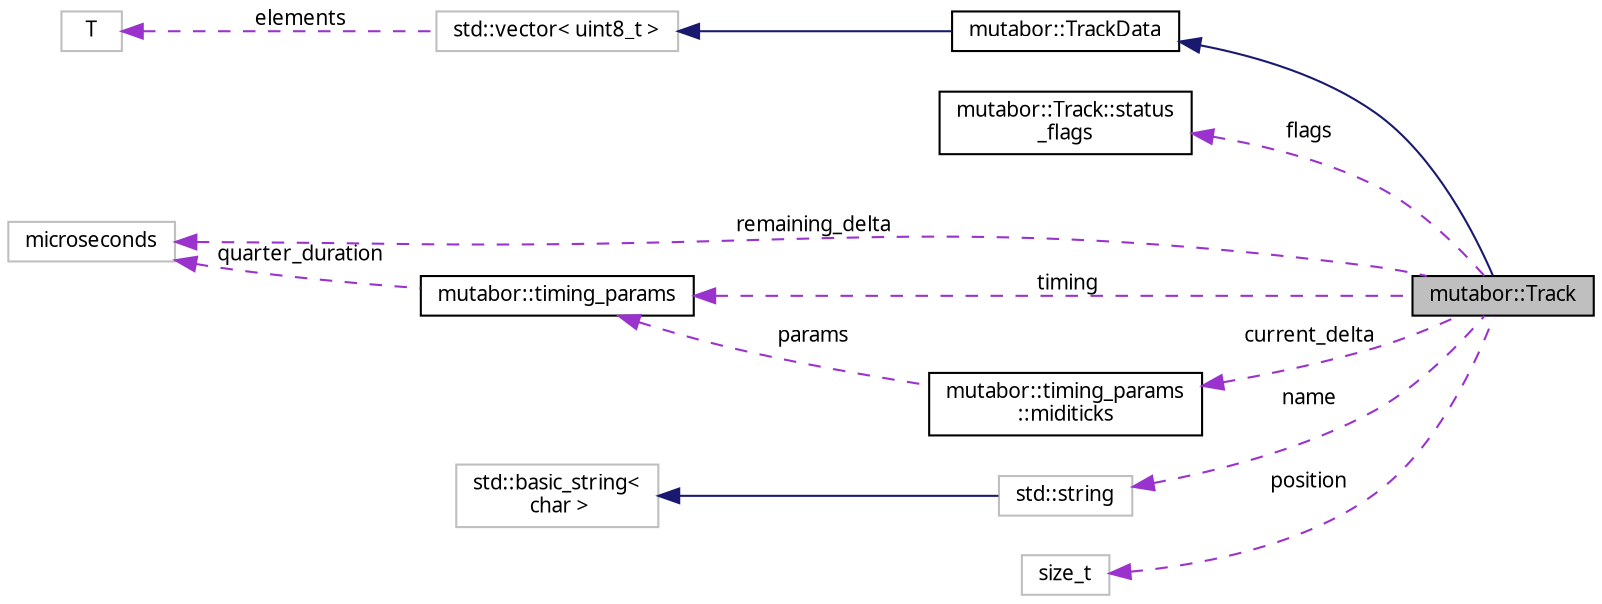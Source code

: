 digraph "mutabor::Track"
{
  edge [fontname="Sans",fontsize="10",labelfontname="Sans",labelfontsize="10"];
  node [fontname="Sans",fontsize="10",shape=record];
  rankdir="LR";
  Node3 [label="mutabor::Track",height=0.2,width=0.4,color="black", fillcolor="grey75", style="filled", fontcolor="black"];
  Node4 -> Node3 [dir="back",color="midnightblue",fontsize="10",style="solid",fontname="Sans"];
  Node4 [label="mutabor::TrackData",height=0.2,width=0.4,color="black", fillcolor="white", style="filled",URL="$d2/dec/classmutabor_1_1TrackData.html"];
  Node5 -> Node4 [dir="back",color="midnightblue",fontsize="10",style="solid",fontname="Sans"];
  Node5 [label="std::vector\< uint8_t \>",height=0.2,width=0.4,color="grey75", fillcolor="white", style="filled",tooltip="STL class. "];
  Node6 -> Node5 [dir="back",color="darkorchid3",fontsize="10",style="dashed",label=" elements" ,fontname="Sans"];
  Node6 [label="T",height=0.2,width=0.4,color="grey75", fillcolor="white", style="filled"];
  Node7 -> Node3 [dir="back",color="darkorchid3",fontsize="10",style="dashed",label=" flags" ,fontname="Sans"];
  Node7 [label="mutabor::Track::status\l_flags",height=0.2,width=0.4,color="black", fillcolor="white", style="filled",URL="$db/d57/structmutabor_1_1Track_1_1status__flags.html"];
  Node8 -> Node3 [dir="back",color="darkorchid3",fontsize="10",style="dashed",label=" timing" ,fontname="Sans"];
  Node8 [label="mutabor::timing_params",height=0.2,width=0.4,color="black", fillcolor="white", style="filled",URL="$d9/de0/classmutabor_1_1timing__params.html",tooltip="A class for managing time calculations. "];
  Node9 -> Node8 [dir="back",color="darkorchid3",fontsize="10",style="dashed",label=" quarter_duration" ,fontname="Sans"];
  Node9 [label="microseconds",height=0.2,width=0.4,color="grey75", fillcolor="white", style="filled"];
  Node10 -> Node3 [dir="back",color="darkorchid3",fontsize="10",style="dashed",label=" name" ,fontname="Sans"];
  Node10 [label="std::string",height=0.2,width=0.4,color="grey75", fillcolor="white", style="filled",tooltip="STL class. "];
  Node11 -> Node10 [dir="back",color="midnightblue",fontsize="10",style="solid",fontname="Sans"];
  Node11 [label="std::basic_string\<\l char \>",height=0.2,width=0.4,color="grey75", fillcolor="white", style="filled",tooltip="STL class. "];
  Node9 -> Node3 [dir="back",color="darkorchid3",fontsize="10",style="dashed",label=" remaining_delta" ,fontname="Sans"];
  Node12 -> Node3 [dir="back",color="darkorchid3",fontsize="10",style="dashed",label=" position" ,fontname="Sans"];
  Node12 [label="size_t",height=0.2,width=0.4,color="grey75", fillcolor="white", style="filled"];
  Node13 -> Node3 [dir="back",color="darkorchid3",fontsize="10",style="dashed",label=" current_delta" ,fontname="Sans"];
  Node13 [label="mutabor::timing_params\l::miditicks",height=0.2,width=0.4,color="black", fillcolor="white", style="filled",URL="$db/de1/classmutabor_1_1timing__params_1_1miditicks.html"];
  Node8 -> Node13 [dir="back",color="darkorchid3",fontsize="10",style="dashed",label=" params" ,fontname="Sans"];
}
